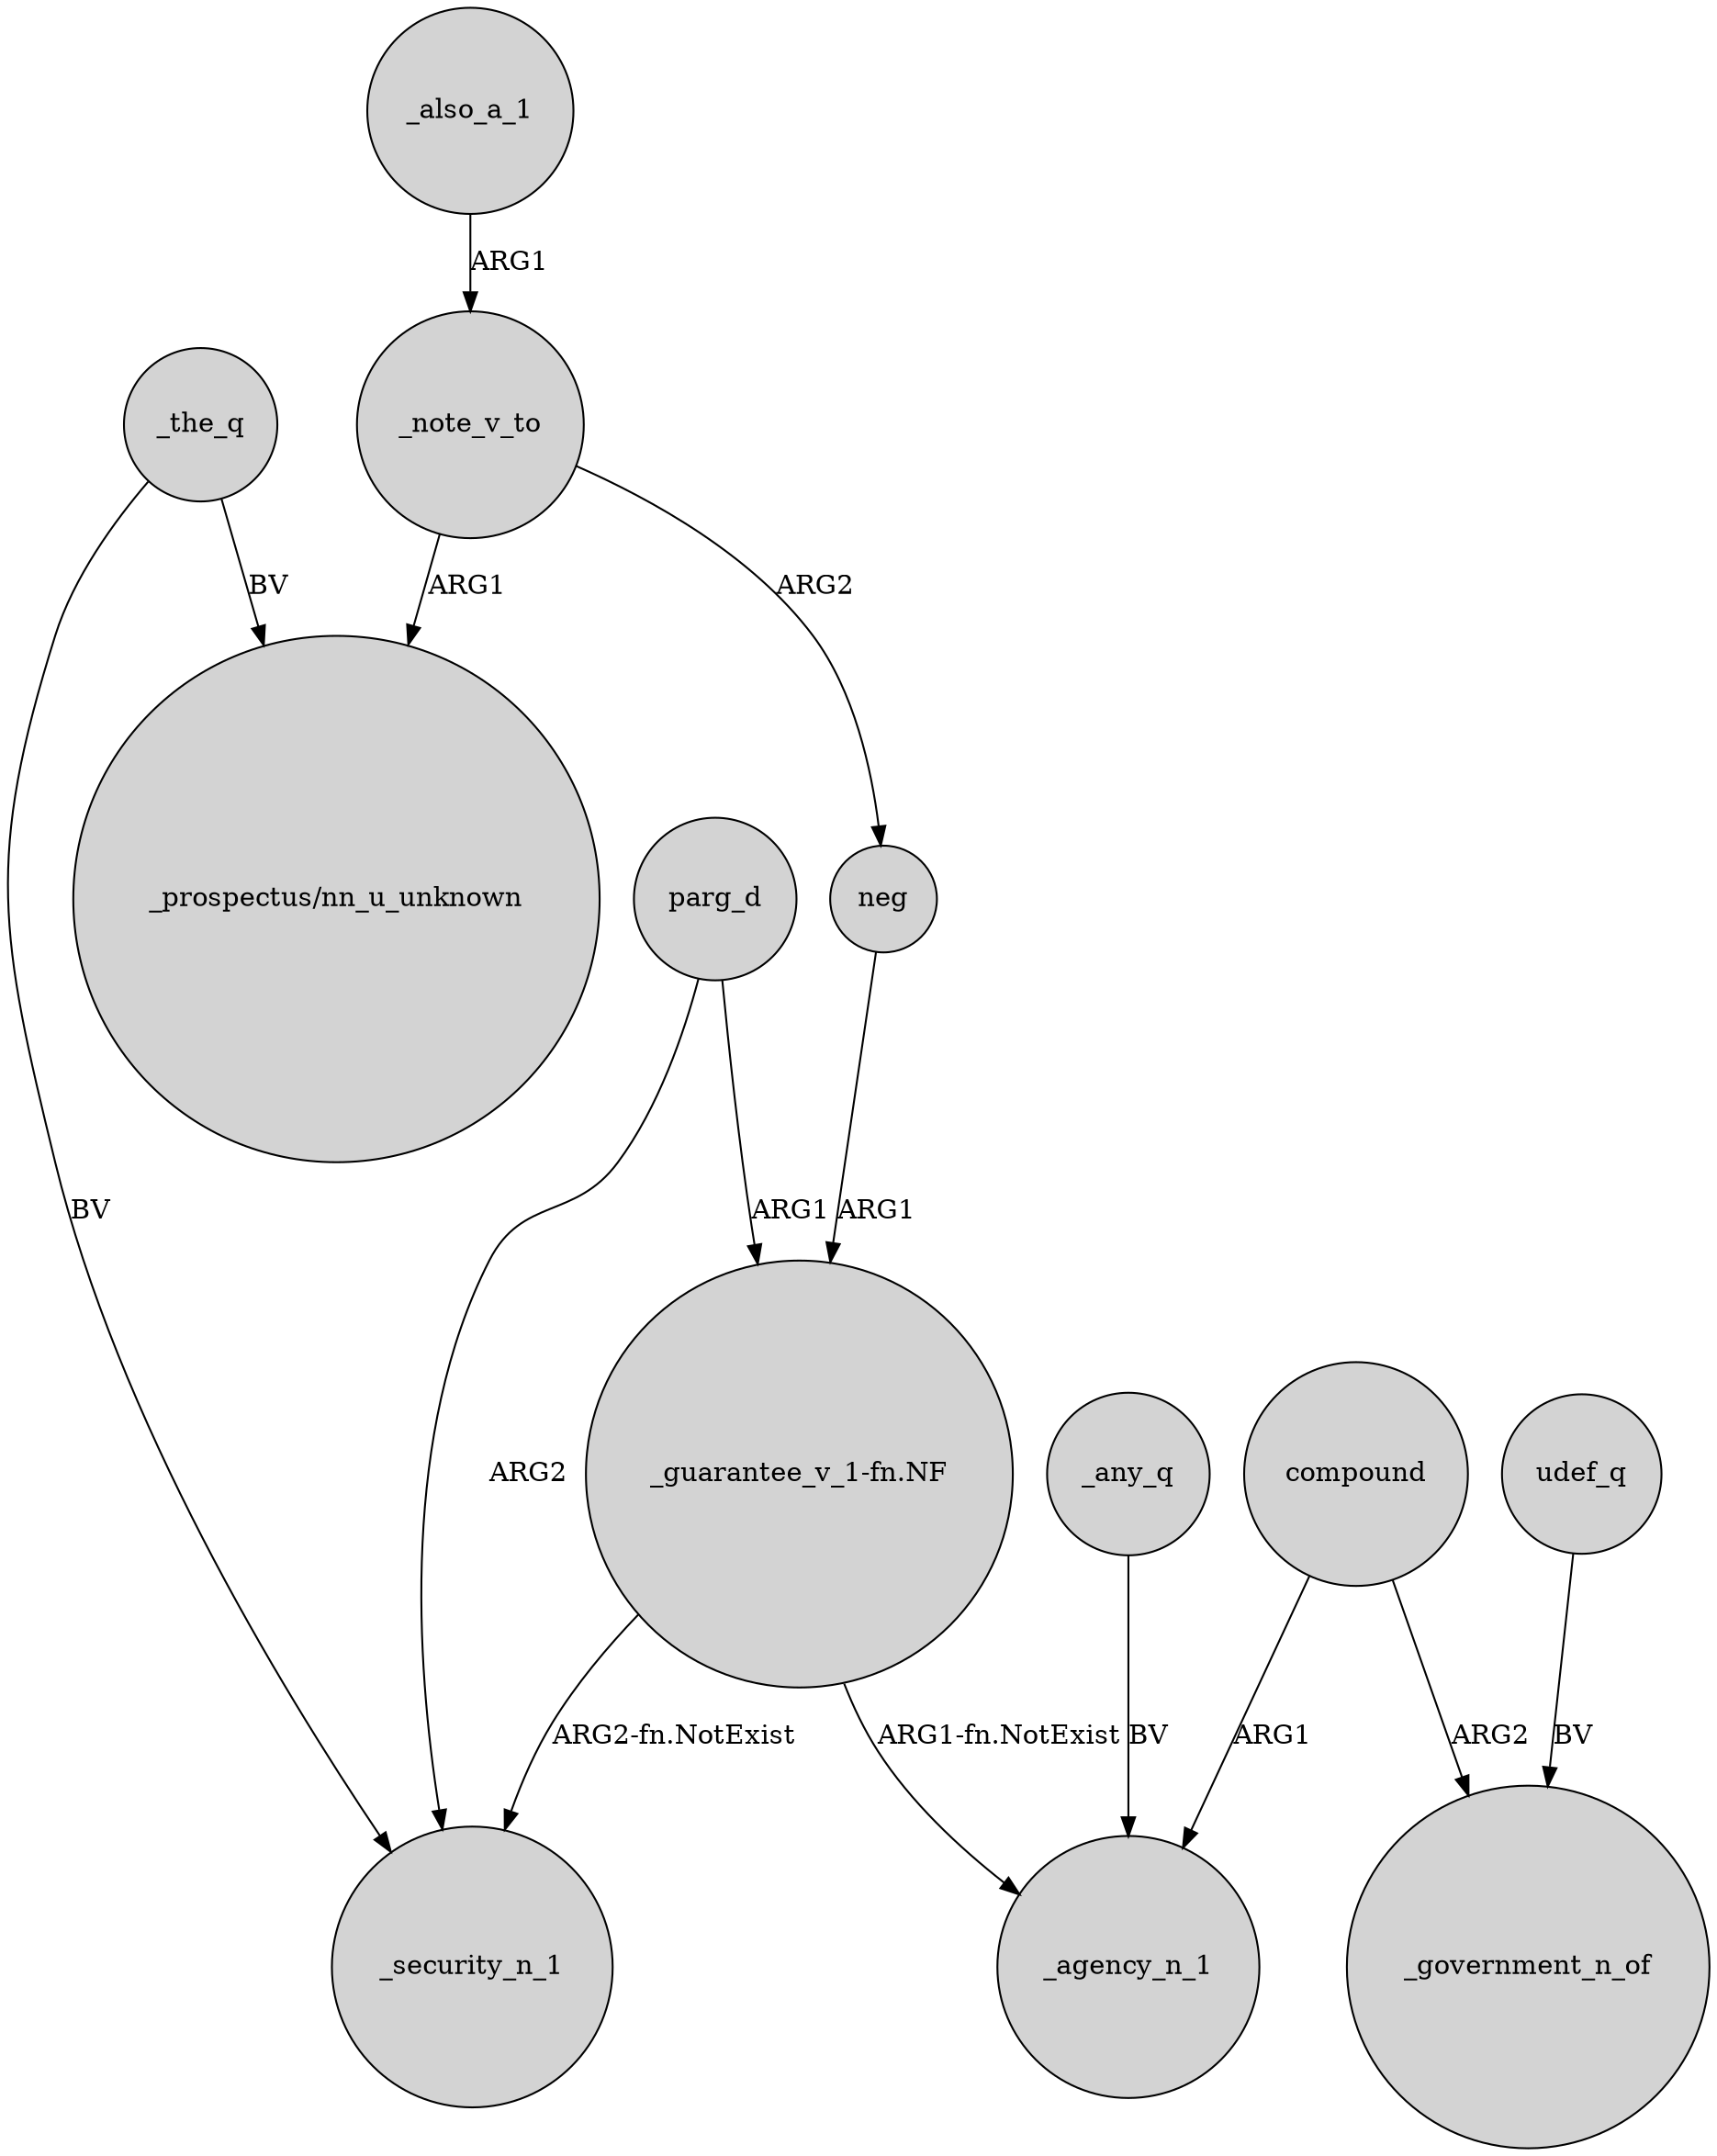 digraph {
	node [shape=circle style=filled]
	"_guarantee_v_1-fn.NF" -> _security_n_1 [label="ARG2-fn.NotExist"]
	_note_v_to -> neg [label=ARG2]
	_the_q -> "_prospectus/nn_u_unknown" [label=BV]
	parg_d -> _security_n_1 [label=ARG2]
	compound -> _agency_n_1 [label=ARG1]
	"_guarantee_v_1-fn.NF" -> _agency_n_1 [label="ARG1-fn.NotExist"]
	_note_v_to -> "_prospectus/nn_u_unknown" [label=ARG1]
	parg_d -> "_guarantee_v_1-fn.NF" [label=ARG1]
	_any_q -> _agency_n_1 [label=BV]
	compound -> _government_n_of [label=ARG2]
	udef_q -> _government_n_of [label=BV]
	_also_a_1 -> _note_v_to [label=ARG1]
	_the_q -> _security_n_1 [label=BV]
	neg -> "_guarantee_v_1-fn.NF" [label=ARG1]
}
